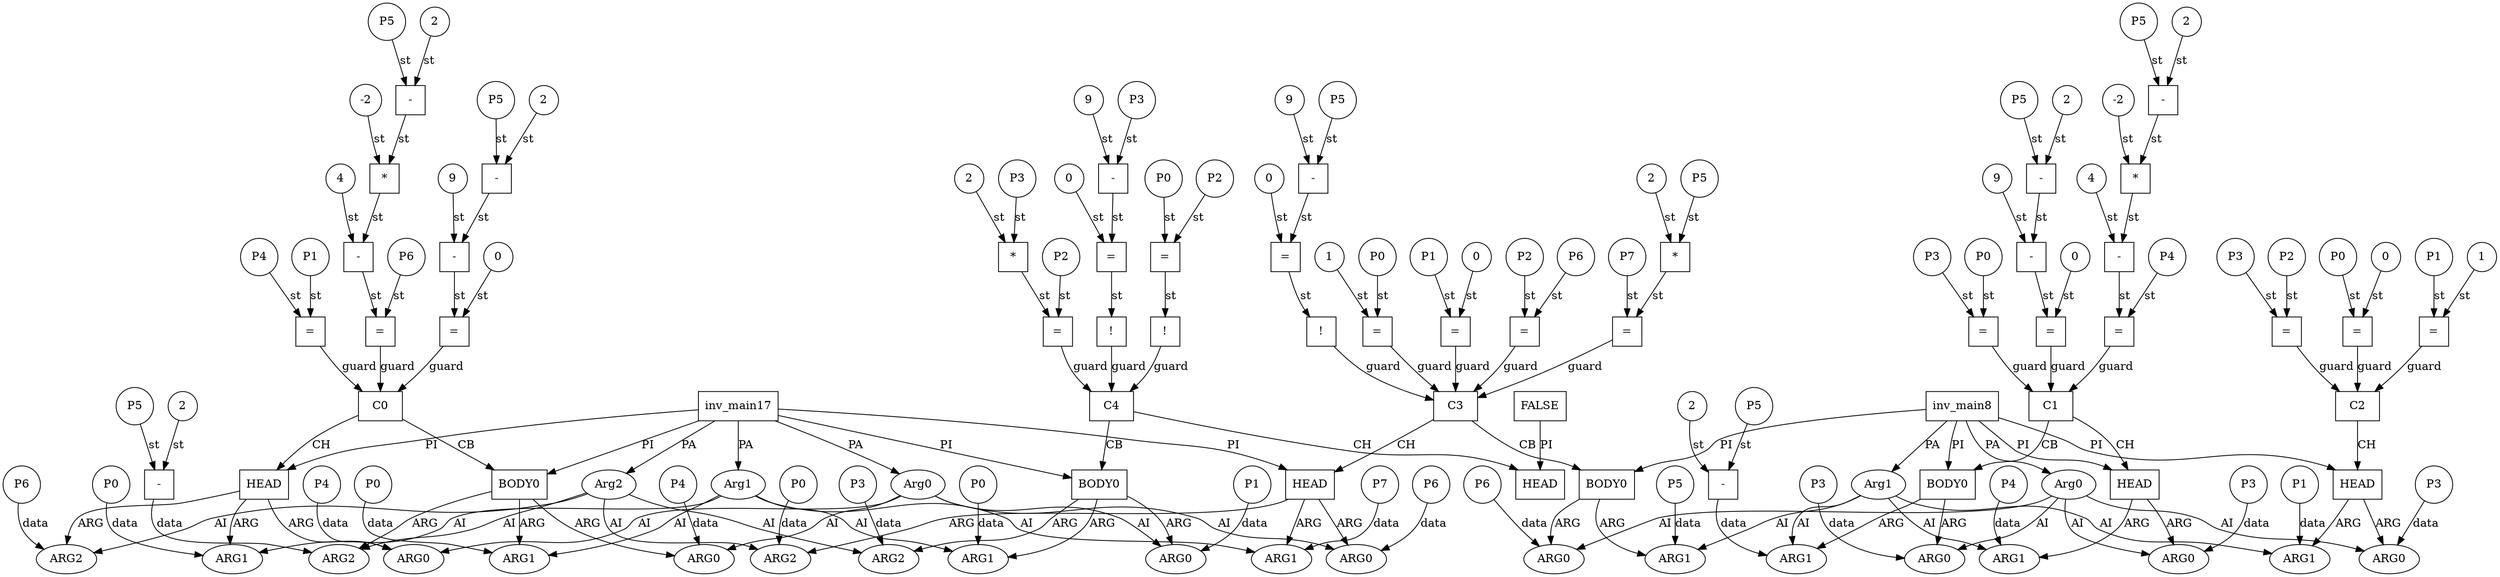 // Horn Graph
digraph {
	"predicate_0" [label="inv_main17"  nodeName="predicate_0" class=predicateName GNNNodeID=0 shape="box"]
	"predicateArgument_0" [label="Arg0"  nodeName="predicateArgument_0" class=predicateArgument GNNNodeID=1 shape="ellipse"]
		"predicate_0" -> "predicateArgument_0" [ label="PA"]
	"predicateArgument_1" [label="Arg1"  nodeName="predicateArgument_1" class=predicateArgument GNNNodeID=2 shape="ellipse"]
		"predicate_0" -> "predicateArgument_1" [ label="PA"]
	"predicateArgument_2" [label="Arg2"  nodeName="predicateArgument_2" class=predicateArgument GNNNodeID=3 shape="ellipse"]
		"predicate_0" -> "predicateArgument_2" [ label="PA"]
	"predicate_1" [label="inv_main8"  nodeName="predicate_1" class=predicateName GNNNodeID=4 shape="box"]
	"predicateArgument_3" [label="Arg0"  nodeName="predicateArgument_3" class=predicateArgument GNNNodeID=5 shape="ellipse"]
		"predicate_1" -> "predicateArgument_3" [ label="PA"]
	"predicateArgument_4" [label="Arg1"  nodeName="predicateArgument_4" class=predicateArgument GNNNodeID=6 shape="ellipse"]
		"predicate_1" -> "predicateArgument_4" [ label="PA"]
	"predicate_2" [label="FALSE"  nodeName="predicate_2" class=predicateName GNNNodeID=7 shape="box"]
	"clause_0" [label="C0"  nodeName="clause_0" class=clause GNNNodeID=8 shape="box"]
	"=_9" [label="="  nodeName="=_9" class=operator GNNNodeID=9 shape="square"]
		"=_9" -> "clause_0" [ label="guard"]
	"P6_10" [label="P6"  nodeName="P6_10" class=symbolicConstant GNNNodeID=10 shape="circle"]
		"P6_10" -> "=_9" [ label="st"]
	"-_11" [label="-"  nodeName="-_11" class=operator GNNNodeID=11 shape="square"]
		"-_11" -> "=_9" [ label="st"]
	"4_12" [label="4"  nodeName="4_12" class=constant GNNNodeID=12 shape="circle"]
		"4_12" -> "-_11" [ label="st"]
	"*_13" [label="*"  nodeName="*_13" class=operator GNNNodeID=13 shape="square"]
		"*_13" -> "-_11" [ label="st"]
	"-2_14" [label="-2"  nodeName="-2_14" class=constant GNNNodeID=14 shape="circle"]
		"-2_14" -> "*_13" [ label="st"]
	"-_15" [label="-"  nodeName="-_15" class=operator GNNNodeID=15 shape="square"]
		"-_15" -> "*_13" [ label="st"]
	"P5_16" [label="P5"  nodeName="P5_16" class=symbolicConstant GNNNodeID=16 shape="circle"]
		"P5_16" -> "-_15" [ label="st"]
	"2_17" [label="2"  nodeName="2_17" class=constant GNNNodeID=17 shape="circle"]
		"2_17" -> "-_15" [ label="st"]
	">=_18" [label="="  nodeName=">=_18" class=operator GNNNodeID=18 shape="square"]
		">=_18" -> "clause_0" [ label="guard"]
	"0_19" [label="0"  nodeName="0_19" class=constant GNNNodeID=19 shape="circle"]
		"0_19" -> ">=_18" [ label="st"]
	"-_20" [label="-"  nodeName="-_20" class=operator GNNNodeID=20 shape="square"]
		"-_20" -> ">=_18" [ label="st"]
	"9_21" [label="9"  nodeName="9_21" class=constant GNNNodeID=21 shape="circle"]
		"9_21" -> "-_20" [ label="st"]
	"-_22" [label="-"  nodeName="-_22" class=operator GNNNodeID=22 shape="square"]
		"-_22" -> "-_20" [ label="st"]
	"P5_23" [label="P5"  nodeName="P5_23" class=symbolicConstant GNNNodeID=23 shape="circle"]
		"P5_23" -> "-_22" [ label="st"]
	"2_24" [label="2"  nodeName="2_24" class=constant GNNNodeID=24 shape="circle"]
		"2_24" -> "-_22" [ label="st"]
	"=_25" [label="="  nodeName="=_25" class=operator GNNNodeID=25 shape="square"]
		"=_25" -> "clause_0" [ label="guard"]
	"P1_26" [label="P1"  nodeName="P1_26" class=symbolicConstant GNNNodeID=26 shape="circle"]
		"P1_26" -> "=_25" [ label="st"]
	"P4_27" [label="P4"  nodeName="P4_27" class=symbolicConstant GNNNodeID=27 shape="circle"]
		"P4_27" -> "=_25" [ label="st"]
	"clauseHead_0" [label="HEAD"  nodeName="clauseHead_0" class=clauseHead GNNNodeID=28 shape="box"]
		"clause_0" -> "clauseHead_0" [ label="CH"]
		"predicate_0" -> "clauseHead_0" [ label="PI"]
	"clauseArgument_0" [label="ARG0"  nodeName="clauseArgument_0" class=clauseArg GNNNodeID=29 shape="ellipse"]
		"clauseHead_0" -> "clauseArgument_0" [ label="ARG"]
		"predicateArgument_0" -> "clauseArgument_0" [ label="AI"]
	"P4_30" [label="P4"  nodeName="P4_30" class=symbolicConstant GNNNodeID=30 shape="circle"]
		"P4_30" -> "clauseArgument_0" [ label="data"]
	"clauseArgument_1" [label="ARG1"  nodeName="clauseArgument_1" class=clauseArg GNNNodeID=31 shape="ellipse"]
		"clauseHead_0" -> "clauseArgument_1" [ label="ARG"]
		"predicateArgument_1" -> "clauseArgument_1" [ label="AI"]
	"P0_32" [label="P0"  nodeName="P0_32" class=symbolicConstant GNNNodeID=32 shape="circle"]
		"P0_32" -> "clauseArgument_1" [ label="data"]
	"clauseArgument_2" [label="ARG2"  nodeName="clauseArgument_2" class=clauseArg GNNNodeID=33 shape="ellipse"]
		"clauseHead_0" -> "clauseArgument_2" [ label="ARG"]
		"predicateArgument_2" -> "clauseArgument_2" [ label="AI"]
	"P6_34" [label="P6"  nodeName="P6_34" class=symbolicConstant GNNNodeID=34 shape="circle"]
		"P6_34" -> "clauseArgument_2" [ label="data"]
	"clauseBody_0" [label="BODY0"  nodeName="clauseBody_0" class=clauseBody GNNNodeID=35 shape="box"]
		"clause_0" -> "clauseBody_0" [ label="CB"]
		"predicate_0" -> "clauseBody_0" [ label="PI"]
	"clauseArgument_3" [label="ARG0"  nodeName="clauseArgument_3" class=clauseArg GNNNodeID=36 shape="ellipse"]
		"clauseBody_0" -> "clauseArgument_3" [ label="ARG"]
		"predicateArgument_0" -> "clauseArgument_3" [ label="AI"]
	"P4_37" [label="P4"  nodeName="P4_37" class=symbolicConstant GNNNodeID=37 shape="circle"]
		"P4_37" -> "clauseArgument_3" [ label="data"]
	"clauseArgument_4" [label="ARG1"  nodeName="clauseArgument_4" class=clauseArg GNNNodeID=38 shape="ellipse"]
		"clauseBody_0" -> "clauseArgument_4" [ label="ARG"]
		"predicateArgument_1" -> "clauseArgument_4" [ label="AI"]
	"P0_39" [label="P0"  nodeName="P0_39" class=symbolicConstant GNNNodeID=39 shape="circle"]
		"P0_39" -> "clauseArgument_4" [ label="data"]
	"clauseArgument_5" [label="ARG2"  nodeName="clauseArgument_5" class=clauseArg GNNNodeID=40 shape="ellipse"]
		"clauseBody_0" -> "clauseArgument_5" [ label="ARG"]
		"predicateArgument_2" -> "clauseArgument_5" [ label="AI"]
	"-_41" [label="-"  nodeName="-_41" class=operator GNNNodeID=41 shape="square"]
		"-_41" -> "clauseArgument_5" [ label="data"]
	"P5_42" [label="P5"  nodeName="P5_42" class=symbolicConstant GNNNodeID=42 shape="circle"]
		"P5_42" -> "-_41" [ label="st"]
	"2_43" [label="2"  nodeName="2_43" class=constant GNNNodeID=43 shape="circle"]
		"2_43" -> "-_41" [ label="st"]
	"clause_1" [label="C1"  nodeName="clause_1" class=clause GNNNodeID=44 shape="box"]
	">=_45" [label="="  nodeName=">=_45" class=operator GNNNodeID=45 shape="square"]
		">=_45" -> "clause_1" [ label="guard"]
	"0_46" [label="0"  nodeName="0_46" class=constant GNNNodeID=46 shape="circle"]
		"0_46" -> ">=_45" [ label="st"]
	"-_47" [label="-"  nodeName="-_47" class=operator GNNNodeID=47 shape="square"]
		"-_47" -> ">=_45" [ label="st"]
	"9_48" [label="9"  nodeName="9_48" class=constant GNNNodeID=48 shape="circle"]
		"9_48" -> "-_47" [ label="st"]
	"-_49" [label="-"  nodeName="-_49" class=operator GNNNodeID=49 shape="square"]
		"-_49" -> "-_47" [ label="st"]
	"P5_50" [label="P5"  nodeName="P5_50" class=symbolicConstant GNNNodeID=50 shape="circle"]
		"P5_50" -> "-_49" [ label="st"]
	"2_51" [label="2"  nodeName="2_51" class=constant GNNNodeID=51 shape="circle"]
		"2_51" -> "-_49" [ label="st"]
	"=_52" [label="="  nodeName="=_52" class=operator GNNNodeID=52 shape="square"]
		"=_52" -> "clause_1" [ label="guard"]
	"P4_53" [label="P4"  nodeName="P4_53" class=symbolicConstant GNNNodeID=53 shape="circle"]
		"P4_53" -> "=_52" [ label="st"]
	"-_54" [label="-"  nodeName="-_54" class=operator GNNNodeID=54 shape="square"]
		"-_54" -> "=_52" [ label="st"]
	"4_55" [label="4"  nodeName="4_55" class=constant GNNNodeID=55 shape="circle"]
		"4_55" -> "-_54" [ label="st"]
	"*_56" [label="*"  nodeName="*_56" class=operator GNNNodeID=56 shape="square"]
		"*_56" -> "-_54" [ label="st"]
	"-2_57" [label="-2"  nodeName="-2_57" class=constant GNNNodeID=57 shape="circle"]
		"-2_57" -> "*_56" [ label="st"]
	"-_58" [label="-"  nodeName="-_58" class=operator GNNNodeID=58 shape="square"]
		"-_58" -> "*_56" [ label="st"]
	"P5_59" [label="P5"  nodeName="P5_59" class=symbolicConstant GNNNodeID=59 shape="circle"]
		"P5_59" -> "-_58" [ label="st"]
	"2_60" [label="2"  nodeName="2_60" class=constant GNNNodeID=60 shape="circle"]
		"2_60" -> "-_58" [ label="st"]
	"=_61" [label="="  nodeName="=_61" class=operator GNNNodeID=61 shape="square"]
		"=_61" -> "clause_1" [ label="guard"]
	"P0_62" [label="P0"  nodeName="P0_62" class=symbolicConstant GNNNodeID=62 shape="circle"]
		"P0_62" -> "=_61" [ label="st"]
	"P3_63" [label="P3"  nodeName="P3_63" class=symbolicConstant GNNNodeID=63 shape="circle"]
		"P3_63" -> "=_61" [ label="st"]
	"clauseHead_1" [label="HEAD"  nodeName="clauseHead_1" class=clauseHead GNNNodeID=64 shape="box"]
		"clause_1" -> "clauseHead_1" [ label="CH"]
		"predicate_1" -> "clauseHead_1" [ label="PI"]
	"clauseArgument_6" [label="ARG0"  nodeName="clauseArgument_6" class=clauseArg GNNNodeID=65 shape="ellipse"]
		"clauseHead_1" -> "clauseArgument_6" [ label="ARG"]
		"predicateArgument_3" -> "clauseArgument_6" [ label="AI"]
	"P3_66" [label="P3"  nodeName="P3_66" class=symbolicConstant GNNNodeID=66 shape="circle"]
		"P3_66" -> "clauseArgument_6" [ label="data"]
	"clauseArgument_7" [label="ARG1"  nodeName="clauseArgument_7" class=clauseArg GNNNodeID=67 shape="ellipse"]
		"clauseHead_1" -> "clauseArgument_7" [ label="ARG"]
		"predicateArgument_4" -> "clauseArgument_7" [ label="AI"]
	"P4_68" [label="P4"  nodeName="P4_68" class=symbolicConstant GNNNodeID=68 shape="circle"]
		"P4_68" -> "clauseArgument_7" [ label="data"]
	"clauseBody_1" [label="BODY0"  nodeName="clauseBody_1" class=clauseBody GNNNodeID=69 shape="box"]
		"clause_1" -> "clauseBody_1" [ label="CB"]
		"predicate_1" -> "clauseBody_1" [ label="PI"]
	"clauseArgument_8" [label="ARG0"  nodeName="clauseArgument_8" class=clauseArg GNNNodeID=70 shape="ellipse"]
		"clauseBody_1" -> "clauseArgument_8" [ label="ARG"]
		"predicateArgument_3" -> "clauseArgument_8" [ label="AI"]
	"P3_71" [label="P3"  nodeName="P3_71" class=symbolicConstant GNNNodeID=71 shape="circle"]
		"P3_71" -> "clauseArgument_8" [ label="data"]
	"clauseArgument_9" [label="ARG1"  nodeName="clauseArgument_9" class=clauseArg GNNNodeID=72 shape="ellipse"]
		"clauseBody_1" -> "clauseArgument_9" [ label="ARG"]
		"predicateArgument_4" -> "clauseArgument_9" [ label="AI"]
	"-_73" [label="-"  nodeName="-_73" class=operator GNNNodeID=73 shape="square"]
		"-_73" -> "clauseArgument_9" [ label="data"]
	"P5_74" [label="P5"  nodeName="P5_74" class=symbolicConstant GNNNodeID=74 shape="circle"]
		"P5_74" -> "-_73" [ label="st"]
	"2_75" [label="2"  nodeName="2_75" class=constant GNNNodeID=75 shape="circle"]
		"2_75" -> "-_73" [ label="st"]
	"clause_2" [label="C2"  nodeName="clause_2" class=clause GNNNodeID=76 shape="box"]
	"=_77" [label="="  nodeName="=_77" class=operator GNNNodeID=77 shape="square"]
		"=_77" -> "clause_2" [ label="guard"]
	"0_78" [label="0"  nodeName="0_78" class=constant GNNNodeID=78 shape="circle"]
		"0_78" -> "=_77" [ label="st"]
	"P0_79" [label="P0"  nodeName="P0_79" class=symbolicConstant GNNNodeID=79 shape="circle"]
		"P0_79" -> "=_77" [ label="st"]
	"=_80" [label="="  nodeName="=_80" class=operator GNNNodeID=80 shape="square"]
		"=_80" -> "clause_2" [ label="guard"]
	"1_81" [label="1"  nodeName="1_81" class=constant GNNNodeID=81 shape="circle"]
		"1_81" -> "=_80" [ label="st"]
	"P1_82" [label="P1"  nodeName="P1_82" class=symbolicConstant GNNNodeID=82 shape="circle"]
		"P1_82" -> "=_80" [ label="st"]
	"=_83" [label="="  nodeName="=_83" class=operator GNNNodeID=83 shape="square"]
		"=_83" -> "clause_2" [ label="guard"]
	"P2_84" [label="P2"  nodeName="P2_84" class=symbolicConstant GNNNodeID=84 shape="circle"]
		"P2_84" -> "=_83" [ label="st"]
	"P3_85" [label="P3"  nodeName="P3_85" class=symbolicConstant GNNNodeID=85 shape="circle"]
		"P3_85" -> "=_83" [ label="st"]
	"clauseHead_2" [label="HEAD"  nodeName="clauseHead_2" class=clauseHead GNNNodeID=86 shape="box"]
		"clause_2" -> "clauseHead_2" [ label="CH"]
		"predicate_1" -> "clauseHead_2" [ label="PI"]
	"clauseArgument_10" [label="ARG0"  nodeName="clauseArgument_10" class=clauseArg GNNNodeID=87 shape="ellipse"]
		"clauseHead_2" -> "clauseArgument_10" [ label="ARG"]
		"predicateArgument_3" -> "clauseArgument_10" [ label="AI"]
	"P3_88" [label="P3"  nodeName="P3_88" class=symbolicConstant GNNNodeID=88 shape="circle"]
		"P3_88" -> "clauseArgument_10" [ label="data"]
	"clauseArgument_11" [label="ARG1"  nodeName="clauseArgument_11" class=clauseArg GNNNodeID=89 shape="ellipse"]
		"clauseHead_2" -> "clauseArgument_11" [ label="ARG"]
		"predicateArgument_4" -> "clauseArgument_11" [ label="AI"]
	"P1_90" [label="P1"  nodeName="P1_90" class=symbolicConstant GNNNodeID=90 shape="circle"]
		"P1_90" -> "clauseArgument_11" [ label="data"]
	"clause_3" [label="C3"  nodeName="clause_3" class=clause GNNNodeID=91 shape="box"]
	"=_92" [label="="  nodeName="=_92" class=operator GNNNodeID=92 shape="square"]
		"=_92" -> "clause_3" [ label="guard"]
	"P7_93" [label="P7"  nodeName="P7_93" class=symbolicConstant GNNNodeID=93 shape="circle"]
		"P7_93" -> "=_92" [ label="st"]
	"*_94" [label="*"  nodeName="*_94" class=operator GNNNodeID=94 shape="square"]
		"*_94" -> "=_92" [ label="st"]
	"2_95" [label="2"  nodeName="2_95" class=constant GNNNodeID=95 shape="circle"]
		"2_95" -> "*_94" [ label="st"]
	"P5_96" [label="P5"  nodeName="P5_96" class=symbolicConstant GNNNodeID=96 shape="circle"]
		"P5_96" -> "*_94" [ label="st"]
	"!_97" [label="!"  nodeName="!_97" class=operator GNNNodeID=97 shape="square"]
		"!_97" -> "clause_3" [ label="guard"]
	">=_98" [label="="  nodeName=">=_98" class=operator GNNNodeID=98 shape="square"]
		">=_98" -> "!_97" [ label="st"]
	"0_99" [label="0"  nodeName="0_99" class=constant GNNNodeID=99 shape="circle"]
		"0_99" -> ">=_98" [ label="st"]
	"-_100" [label="-"  nodeName="-_100" class=operator GNNNodeID=100 shape="square"]
		"-_100" -> ">=_98" [ label="st"]
	"9_101" [label="9"  nodeName="9_101" class=constant GNNNodeID=101 shape="circle"]
		"9_101" -> "-_100" [ label="st"]
	"P5_102" [label="P5"  nodeName="P5_102" class=symbolicConstant GNNNodeID=102 shape="circle"]
		"P5_102" -> "-_100" [ label="st"]
	"=_103" [label="="  nodeName="=_103" class=operator GNNNodeID=103 shape="square"]
		"=_103" -> "clause_3" [ label="guard"]
	"1_104" [label="1"  nodeName="1_104" class=constant GNNNodeID=104 shape="circle"]
		"1_104" -> "=_103" [ label="st"]
	"P0_105" [label="P0"  nodeName="P0_105" class=symbolicConstant GNNNodeID=105 shape="circle"]
		"P0_105" -> "=_103" [ label="st"]
	"=_106" [label="="  nodeName="=_106" class=operator GNNNodeID=106 shape="square"]
		"=_106" -> "clause_3" [ label="guard"]
	"0_107" [label="0"  nodeName="0_107" class=constant GNNNodeID=107 shape="circle"]
		"0_107" -> "=_106" [ label="st"]
	"P1_108" [label="P1"  nodeName="P1_108" class=symbolicConstant GNNNodeID=108 shape="circle"]
		"P1_108" -> "=_106" [ label="st"]
	"=_109" [label="="  nodeName="=_109" class=operator GNNNodeID=109 shape="square"]
		"=_109" -> "clause_3" [ label="guard"]
	"P2_110" [label="P2"  nodeName="P2_110" class=symbolicConstant GNNNodeID=110 shape="circle"]
		"P2_110" -> "=_109" [ label="st"]
	"P6_111" [label="P6"  nodeName="P6_111" class=symbolicConstant GNNNodeID=111 shape="circle"]
		"P6_111" -> "=_109" [ label="st"]
	"clauseHead_3" [label="HEAD"  nodeName="clauseHead_3" class=clauseHead GNNNodeID=112 shape="box"]
		"clause_3" -> "clauseHead_3" [ label="CH"]
		"predicate_0" -> "clauseHead_3" [ label="PI"]
	"clauseArgument_12" [label="ARG0"  nodeName="clauseArgument_12" class=clauseArg GNNNodeID=113 shape="ellipse"]
		"clauseHead_3" -> "clauseArgument_12" [ label="ARG"]
		"predicateArgument_0" -> "clauseArgument_12" [ label="AI"]
	"P6_114" [label="P6"  nodeName="P6_114" class=symbolicConstant GNNNodeID=114 shape="circle"]
		"P6_114" -> "clauseArgument_12" [ label="data"]
	"clauseArgument_13" [label="ARG1"  nodeName="clauseArgument_13" class=clauseArg GNNNodeID=115 shape="ellipse"]
		"clauseHead_3" -> "clauseArgument_13" [ label="ARG"]
		"predicateArgument_1" -> "clauseArgument_13" [ label="AI"]
	"P7_116" [label="P7"  nodeName="P7_116" class=symbolicConstant GNNNodeID=116 shape="circle"]
		"P7_116" -> "clauseArgument_13" [ label="data"]
	"clauseArgument_14" [label="ARG2"  nodeName="clauseArgument_14" class=clauseArg GNNNodeID=117 shape="ellipse"]
		"clauseHead_3" -> "clauseArgument_14" [ label="ARG"]
		"predicateArgument_2" -> "clauseArgument_14" [ label="AI"]
	"P0_118" [label="P0"  nodeName="P0_118" class=symbolicConstant GNNNodeID=118 shape="circle"]
		"P0_118" -> "clauseArgument_14" [ label="data"]
	"clauseBody_2" [label="BODY0"  nodeName="clauseBody_2" class=clauseBody GNNNodeID=119 shape="box"]
		"clause_3" -> "clauseBody_2" [ label="CB"]
		"predicate_1" -> "clauseBody_2" [ label="PI"]
	"clauseArgument_15" [label="ARG0"  nodeName="clauseArgument_15" class=clauseArg GNNNodeID=120 shape="ellipse"]
		"clauseBody_2" -> "clauseArgument_15" [ label="ARG"]
		"predicateArgument_3" -> "clauseArgument_15" [ label="AI"]
	"P6_121" [label="P6"  nodeName="P6_121" class=symbolicConstant GNNNodeID=121 shape="circle"]
		"P6_121" -> "clauseArgument_15" [ label="data"]
	"clauseArgument_16" [label="ARG1"  nodeName="clauseArgument_16" class=clauseArg GNNNodeID=122 shape="ellipse"]
		"clauseBody_2" -> "clauseArgument_16" [ label="ARG"]
		"predicateArgument_4" -> "clauseArgument_16" [ label="AI"]
	"P5_123" [label="P5"  nodeName="P5_123" class=symbolicConstant GNNNodeID=123 shape="circle"]
		"P5_123" -> "clauseArgument_16" [ label="data"]
	"clause_4" [label="C4"  nodeName="clause_4" class=clause GNNNodeID=124 shape="box"]
	"!_125" [label="!"  nodeName="!_125" class=operator GNNNodeID=125 shape="square"]
		"!_125" -> "clause_4" [ label="guard"]
	"=_126" [label="="  nodeName="=_126" class=operator GNNNodeID=126 shape="square"]
		"=_126" -> "!_125" [ label="st"]
	"P0_127" [label="P0"  nodeName="P0_127" class=symbolicConstant GNNNodeID=127 shape="circle"]
		"P0_127" -> "=_126" [ label="st"]
	"P2_128" [label="P2"  nodeName="P2_128" class=symbolicConstant GNNNodeID=128 shape="circle"]
		"P2_128" -> "=_126" [ label="st"]
	"=_129" [label="="  nodeName="=_129" class=operator GNNNodeID=129 shape="square"]
		"=_129" -> "clause_4" [ label="guard"]
	"P2_130" [label="P2"  nodeName="P2_130" class=symbolicConstant GNNNodeID=130 shape="circle"]
		"P2_130" -> "=_129" [ label="st"]
	"*_131" [label="*"  nodeName="*_131" class=operator GNNNodeID=131 shape="square"]
		"*_131" -> "=_129" [ label="st"]
	"2_132" [label="2"  nodeName="2_132" class=constant GNNNodeID=132 shape="circle"]
		"2_132" -> "*_131" [ label="st"]
	"P3_133" [label="P3"  nodeName="P3_133" class=symbolicConstant GNNNodeID=133 shape="circle"]
		"P3_133" -> "*_131" [ label="st"]
	"!_134" [label="!"  nodeName="!_134" class=operator GNNNodeID=134 shape="square"]
		"!_134" -> "clause_4" [ label="guard"]
	">=_135" [label="="  nodeName=">=_135" class=operator GNNNodeID=135 shape="square"]
		">=_135" -> "!_134" [ label="st"]
	"0_136" [label="0"  nodeName="0_136" class=constant GNNNodeID=136 shape="circle"]
		"0_136" -> ">=_135" [ label="st"]
	"-_137" [label="-"  nodeName="-_137" class=operator GNNNodeID=137 shape="square"]
		"-_137" -> ">=_135" [ label="st"]
	"9_138" [label="9"  nodeName="9_138" class=constant GNNNodeID=138 shape="circle"]
		"9_138" -> "-_137" [ label="st"]
	"P3_139" [label="P3"  nodeName="P3_139" class=symbolicConstant GNNNodeID=139 shape="circle"]
		"P3_139" -> "-_137" [ label="st"]
	"clauseHead_4" [label="HEAD"  nodeName="clauseHead_4" class=clauseHead GNNNodeID=140 shape="box"]
		"clause_4" -> "clauseHead_4" [ label="CH"]
		"predicate_2" -> "clauseHead_4" [ label="PI"]
	"clauseBody_3" [label="BODY0"  nodeName="clauseBody_3" class=clauseBody GNNNodeID=141 shape="box"]
		"clause_4" -> "clauseBody_3" [ label="CB"]
		"predicate_0" -> "clauseBody_3" [ label="PI"]
	"clauseArgument_17" [label="ARG0"  nodeName="clauseArgument_17" class=clauseArg GNNNodeID=142 shape="ellipse"]
		"clauseBody_3" -> "clauseArgument_17" [ label="ARG"]
		"predicateArgument_0" -> "clauseArgument_17" [ label="AI"]
	"P1_143" [label="P1"  nodeName="P1_143" class=symbolicConstant GNNNodeID=143 shape="circle"]
		"P1_143" -> "clauseArgument_17" [ label="data"]
	"clauseArgument_18" [label="ARG1"  nodeName="clauseArgument_18" class=clauseArg GNNNodeID=144 shape="ellipse"]
		"clauseBody_3" -> "clauseArgument_18" [ label="ARG"]
		"predicateArgument_1" -> "clauseArgument_18" [ label="AI"]
	"P0_145" [label="P0"  nodeName="P0_145" class=symbolicConstant GNNNodeID=145 shape="circle"]
		"P0_145" -> "clauseArgument_18" [ label="data"]
	"clauseArgument_19" [label="ARG2"  nodeName="clauseArgument_19" class=clauseArg GNNNodeID=146 shape="ellipse"]
		"clauseBody_3" -> "clauseArgument_19" [ label="ARG"]
		"predicateArgument_2" -> "clauseArgument_19" [ label="AI"]
	"P3_147" [label="P3"  nodeName="P3_147" class=symbolicConstant GNNNodeID=147 shape="circle"]
		"P3_147" -> "clauseArgument_19" [ label="data"]
}
